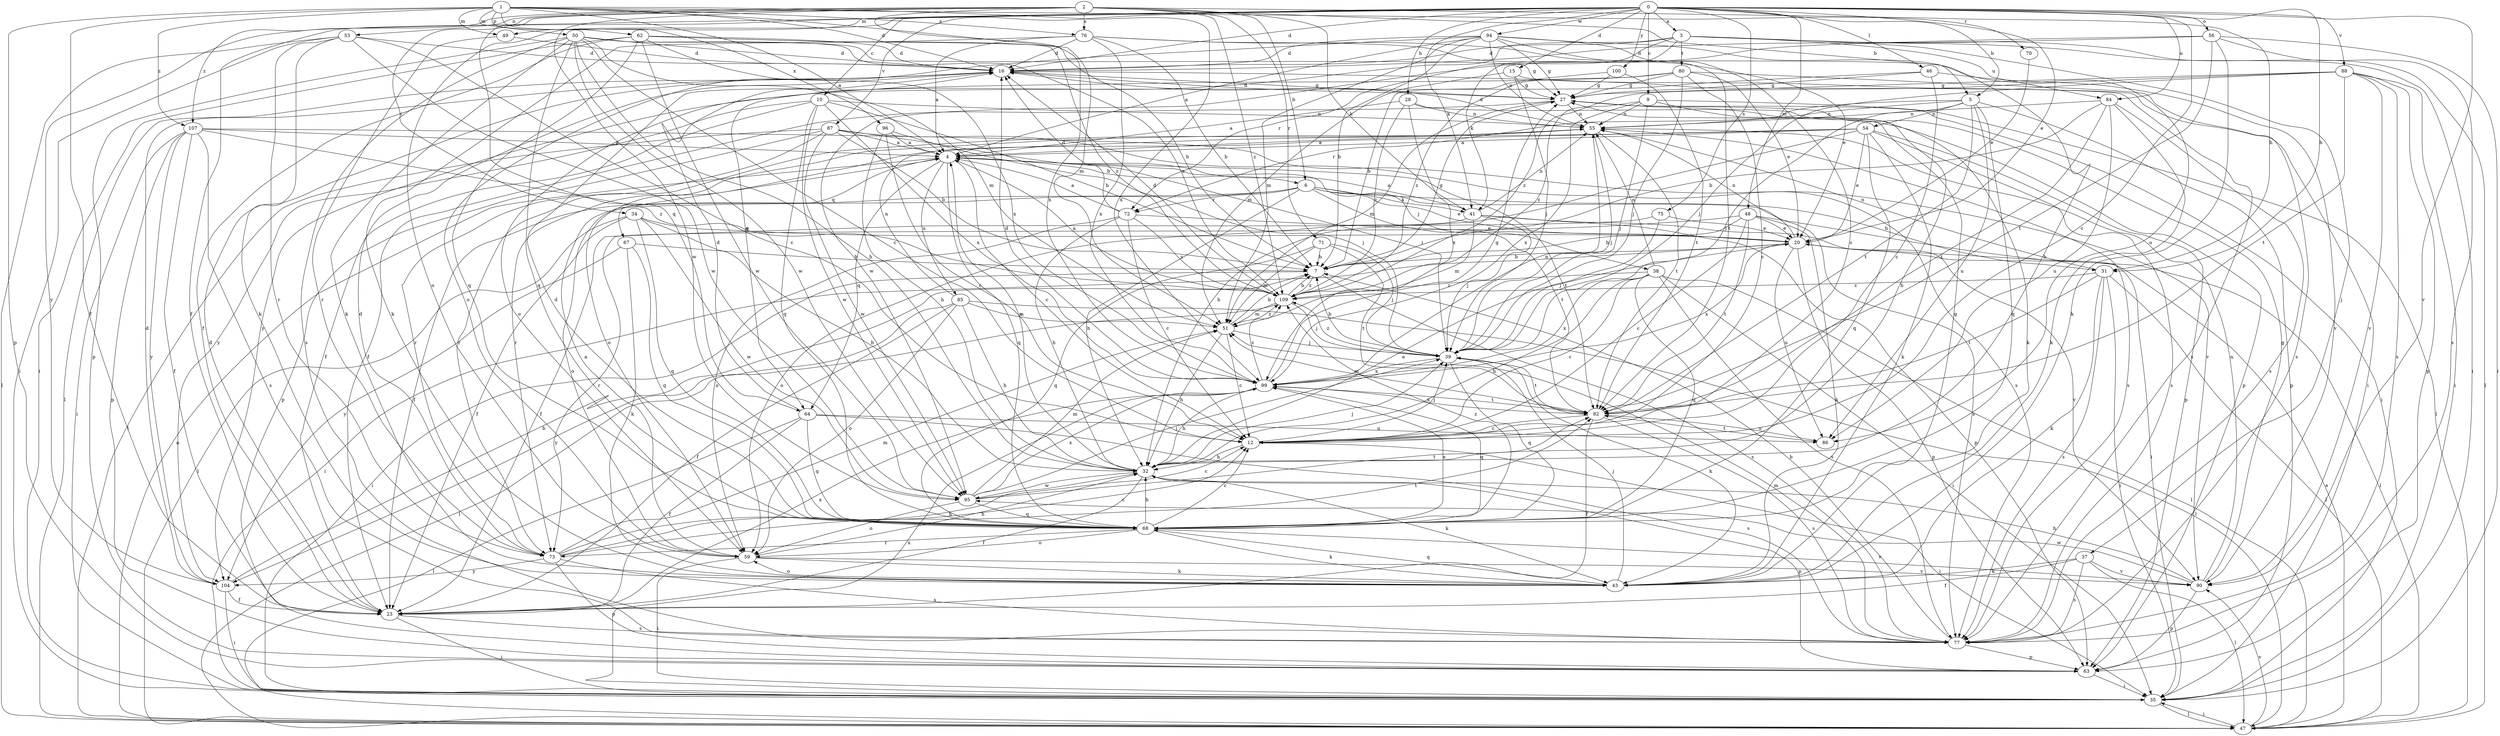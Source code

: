 strict digraph  {
0;
1;
2;
3;
4;
5;
6;
7;
9;
10;
12;
15;
16;
20;
23;
27;
28;
31;
32;
34;
35;
37;
38;
39;
41;
43;
46;
47;
48;
49;
50;
51;
53;
54;
55;
56;
59;
62;
63;
64;
67;
68;
70;
71;
72;
73;
75;
76;
77;
80;
82;
84;
85;
86;
87;
88;
90;
94;
95;
96;
99;
100;
104;
107;
109;
0 -> 3  [label=a];
0 -> 5  [label=b];
0 -> 9  [label=c];
0 -> 10  [label=c];
0 -> 12  [label=c];
0 -> 15  [label=d];
0 -> 16  [label=d];
0 -> 20  [label=e];
0 -> 23  [label=f];
0 -> 28  [label=h];
0 -> 31  [label=h];
0 -> 41  [label=k];
0 -> 46  [label=l];
0 -> 48  [label=m];
0 -> 49  [label=m];
0 -> 56  [label=o];
0 -> 59  [label=o];
0 -> 75  [label=s];
0 -> 84  [label=u];
0 -> 87  [label=v];
0 -> 88  [label=v];
0 -> 90  [label=v];
0 -> 94  [label=w];
0 -> 100  [label=y];
0 -> 104  [label=y];
1 -> 4  [label=a];
1 -> 16  [label=d];
1 -> 23  [label=f];
1 -> 49  [label=m];
1 -> 50  [label=m];
1 -> 51  [label=m];
1 -> 62  [label=p];
1 -> 63  [label=p];
1 -> 70  [label=r];
1 -> 76  [label=s];
1 -> 96  [label=x];
1 -> 99  [label=x];
1 -> 107  [label=z];
2 -> 5  [label=b];
2 -> 6  [label=b];
2 -> 31  [label=h];
2 -> 34  [label=i];
2 -> 41  [label=k];
2 -> 53  [label=n];
2 -> 64  [label=q];
2 -> 71  [label=r];
2 -> 76  [label=s];
2 -> 95  [label=w];
2 -> 99  [label=x];
2 -> 107  [label=z];
2 -> 109  [label=z];
3 -> 16  [label=d];
3 -> 35  [label=i];
3 -> 37  [label=j];
3 -> 41  [label=k];
3 -> 47  [label=l];
3 -> 64  [label=q];
3 -> 72  [label=r];
3 -> 80  [label=t];
3 -> 84  [label=u];
4 -> 6  [label=b];
4 -> 12  [label=c];
4 -> 38  [label=j];
4 -> 64  [label=q];
4 -> 67  [label=q];
4 -> 68  [label=q];
4 -> 82  [label=t];
4 -> 85  [label=u];
5 -> 39  [label=j];
5 -> 54  [label=n];
5 -> 55  [label=n];
5 -> 63  [label=p];
5 -> 68  [label=q];
5 -> 72  [label=r];
5 -> 82  [label=t];
5 -> 86  [label=u];
6 -> 20  [label=e];
6 -> 23  [label=f];
6 -> 31  [label=h];
6 -> 32  [label=h];
6 -> 41  [label=k];
6 -> 59  [label=o];
6 -> 72  [label=r];
6 -> 77  [label=s];
6 -> 82  [label=t];
7 -> 27  [label=g];
7 -> 35  [label=i];
7 -> 77  [label=s];
7 -> 109  [label=z];
9 -> 32  [label=h];
9 -> 39  [label=j];
9 -> 47  [label=l];
9 -> 55  [label=n];
9 -> 99  [label=x];
9 -> 109  [label=z];
10 -> 7  [label=b];
10 -> 23  [label=f];
10 -> 55  [label=n];
10 -> 68  [label=q];
10 -> 95  [label=w];
10 -> 99  [label=x];
10 -> 104  [label=y];
12 -> 32  [label=h];
12 -> 35  [label=i];
12 -> 39  [label=j];
15 -> 27  [label=g];
15 -> 35  [label=i];
15 -> 39  [label=j];
15 -> 51  [label=m];
16 -> 27  [label=g];
16 -> 47  [label=l];
16 -> 77  [label=s];
20 -> 7  [label=b];
20 -> 35  [label=i];
20 -> 47  [label=l];
20 -> 55  [label=n];
20 -> 63  [label=p];
20 -> 86  [label=u];
20 -> 99  [label=x];
23 -> 16  [label=d];
23 -> 35  [label=i];
23 -> 77  [label=s];
23 -> 99  [label=x];
27 -> 16  [label=d];
27 -> 23  [label=f];
27 -> 35  [label=i];
27 -> 43  [label=k];
27 -> 51  [label=m];
27 -> 55  [label=n];
28 -> 4  [label=a];
28 -> 55  [label=n];
28 -> 63  [label=p];
28 -> 99  [label=x];
28 -> 109  [label=z];
31 -> 35  [label=i];
31 -> 43  [label=k];
31 -> 47  [label=l];
31 -> 55  [label=n];
31 -> 77  [label=s];
31 -> 82  [label=t];
31 -> 109  [label=z];
32 -> 4  [label=a];
32 -> 20  [label=e];
32 -> 23  [label=f];
32 -> 39  [label=j];
32 -> 43  [label=k];
32 -> 63  [label=p];
32 -> 95  [label=w];
34 -> 20  [label=e];
34 -> 23  [label=f];
34 -> 32  [label=h];
34 -> 47  [label=l];
34 -> 68  [label=q];
34 -> 95  [label=w];
35 -> 47  [label=l];
35 -> 99  [label=x];
37 -> 23  [label=f];
37 -> 43  [label=k];
37 -> 47  [label=l];
37 -> 77  [label=s];
37 -> 90  [label=v];
38 -> 12  [label=c];
38 -> 32  [label=h];
38 -> 35  [label=i];
38 -> 47  [label=l];
38 -> 55  [label=n];
38 -> 68  [label=q];
38 -> 77  [label=s];
38 -> 99  [label=x];
38 -> 109  [label=z];
39 -> 7  [label=b];
39 -> 43  [label=k];
39 -> 68  [label=q];
39 -> 82  [label=t];
39 -> 99  [label=x];
39 -> 109  [label=z];
41 -> 4  [label=a];
41 -> 39  [label=j];
41 -> 51  [label=m];
41 -> 55  [label=n];
41 -> 59  [label=o];
41 -> 63  [label=p];
41 -> 90  [label=v];
43 -> 39  [label=j];
43 -> 59  [label=o];
43 -> 68  [label=q];
46 -> 12  [label=c];
46 -> 27  [label=g];
46 -> 90  [label=v];
46 -> 104  [label=y];
47 -> 4  [label=a];
47 -> 20  [label=e];
47 -> 35  [label=i];
47 -> 90  [label=v];
48 -> 7  [label=b];
48 -> 12  [label=c];
48 -> 20  [label=e];
48 -> 35  [label=i];
48 -> 43  [label=k];
48 -> 73  [label=r];
48 -> 82  [label=t];
49 -> 16  [label=d];
49 -> 73  [label=r];
50 -> 12  [label=c];
50 -> 16  [label=d];
50 -> 27  [label=g];
50 -> 32  [label=h];
50 -> 43  [label=k];
50 -> 51  [label=m];
50 -> 63  [label=p];
50 -> 68  [label=q];
50 -> 77  [label=s];
50 -> 95  [label=w];
50 -> 109  [label=z];
51 -> 7  [label=b];
51 -> 12  [label=c];
51 -> 32  [label=h];
51 -> 39  [label=j];
51 -> 109  [label=z];
53 -> 12  [label=c];
53 -> 16  [label=d];
53 -> 35  [label=i];
53 -> 43  [label=k];
53 -> 47  [label=l];
53 -> 73  [label=r];
53 -> 95  [label=w];
54 -> 4  [label=a];
54 -> 20  [label=e];
54 -> 32  [label=h];
54 -> 43  [label=k];
54 -> 59  [label=o];
54 -> 63  [label=p];
54 -> 68  [label=q];
54 -> 73  [label=r];
54 -> 77  [label=s];
55 -> 4  [label=a];
55 -> 16  [label=d];
55 -> 39  [label=j];
55 -> 73  [label=r];
55 -> 77  [label=s];
55 -> 82  [label=t];
56 -> 16  [label=d];
56 -> 35  [label=i];
56 -> 43  [label=k];
56 -> 77  [label=s];
56 -> 82  [label=t];
56 -> 95  [label=w];
59 -> 4  [label=a];
59 -> 32  [label=h];
59 -> 35  [label=i];
59 -> 43  [label=k];
59 -> 90  [label=v];
62 -> 7  [label=b];
62 -> 16  [label=d];
62 -> 23  [label=f];
62 -> 35  [label=i];
62 -> 68  [label=q];
62 -> 95  [label=w];
62 -> 99  [label=x];
62 -> 109  [label=z];
63 -> 35  [label=i];
64 -> 16  [label=d];
64 -> 23  [label=f];
64 -> 47  [label=l];
64 -> 68  [label=q];
64 -> 77  [label=s];
64 -> 86  [label=u];
67 -> 7  [label=b];
67 -> 43  [label=k];
67 -> 68  [label=q];
67 -> 104  [label=y];
68 -> 12  [label=c];
68 -> 16  [label=d];
68 -> 27  [label=g];
68 -> 32  [label=h];
68 -> 43  [label=k];
68 -> 59  [label=o];
68 -> 73  [label=r];
68 -> 90  [label=v];
68 -> 99  [label=x];
68 -> 109  [label=z];
70 -> 20  [label=e];
71 -> 7  [label=b];
71 -> 39  [label=j];
71 -> 51  [label=m];
71 -> 68  [label=q];
71 -> 82  [label=t];
72 -> 4  [label=a];
72 -> 12  [label=c];
72 -> 16  [label=d];
72 -> 20  [label=e];
72 -> 32  [label=h];
72 -> 59  [label=o];
72 -> 109  [label=z];
73 -> 12  [label=c];
73 -> 16  [label=d];
73 -> 32  [label=h];
73 -> 51  [label=m];
73 -> 63  [label=p];
73 -> 77  [label=s];
73 -> 82  [label=t];
73 -> 104  [label=y];
75 -> 20  [label=e];
75 -> 23  [label=f];
75 -> 39  [label=j];
76 -> 4  [label=a];
76 -> 7  [label=b];
76 -> 16  [label=d];
76 -> 20  [label=e];
76 -> 43  [label=k];
76 -> 86  [label=u];
76 -> 99  [label=x];
77 -> 7  [label=b];
77 -> 51  [label=m];
77 -> 63  [label=p];
80 -> 12  [label=c];
80 -> 20  [label=e];
80 -> 27  [label=g];
80 -> 39  [label=j];
80 -> 59  [label=o];
80 -> 77  [label=s];
80 -> 109  [label=z];
82 -> 12  [label=c];
82 -> 23  [label=f];
82 -> 51  [label=m];
82 -> 77  [label=s];
82 -> 86  [label=u];
82 -> 99  [label=x];
84 -> 7  [label=b];
84 -> 43  [label=k];
84 -> 55  [label=n];
84 -> 77  [label=s];
84 -> 82  [label=t];
84 -> 86  [label=u];
85 -> 23  [label=f];
85 -> 32  [label=h];
85 -> 47  [label=l];
85 -> 51  [label=m];
85 -> 55  [label=n];
85 -> 59  [label=o];
85 -> 104  [label=y];
86 -> 82  [label=t];
87 -> 4  [label=a];
87 -> 7  [label=b];
87 -> 39  [label=j];
87 -> 47  [label=l];
87 -> 63  [label=p];
87 -> 73  [label=r];
87 -> 77  [label=s];
87 -> 95  [label=w];
88 -> 27  [label=g];
88 -> 35  [label=i];
88 -> 39  [label=j];
88 -> 63  [label=p];
88 -> 77  [label=s];
88 -> 82  [label=t];
88 -> 90  [label=v];
88 -> 109  [label=z];
90 -> 27  [label=g];
90 -> 32  [label=h];
90 -> 55  [label=n];
90 -> 63  [label=p];
90 -> 95  [label=w];
94 -> 4  [label=a];
94 -> 7  [label=b];
94 -> 12  [label=c];
94 -> 16  [label=d];
94 -> 27  [label=g];
94 -> 32  [label=h];
94 -> 51  [label=m];
94 -> 55  [label=n];
94 -> 59  [label=o];
94 -> 82  [label=t];
95 -> 12  [label=c];
95 -> 39  [label=j];
95 -> 51  [label=m];
95 -> 59  [label=o];
95 -> 68  [label=q];
95 -> 82  [label=t];
95 -> 99  [label=x];
96 -> 4  [label=a];
96 -> 12  [label=c];
96 -> 32  [label=h];
96 -> 39  [label=j];
99 -> 16  [label=d];
99 -> 27  [label=g];
99 -> 32  [label=h];
99 -> 55  [label=n];
99 -> 68  [label=q];
99 -> 82  [label=t];
99 -> 109  [label=z];
100 -> 7  [label=b];
100 -> 27  [label=g];
100 -> 82  [label=t];
104 -> 7  [label=b];
104 -> 16  [label=d];
104 -> 23  [label=f];
104 -> 35  [label=i];
107 -> 4  [label=a];
107 -> 23  [label=f];
107 -> 35  [label=i];
107 -> 63  [label=p];
107 -> 77  [label=s];
107 -> 90  [label=v];
107 -> 104  [label=y];
107 -> 109  [label=z];
109 -> 4  [label=a];
109 -> 7  [label=b];
109 -> 16  [label=d];
109 -> 39  [label=j];
109 -> 47  [label=l];
109 -> 51  [label=m];
}

